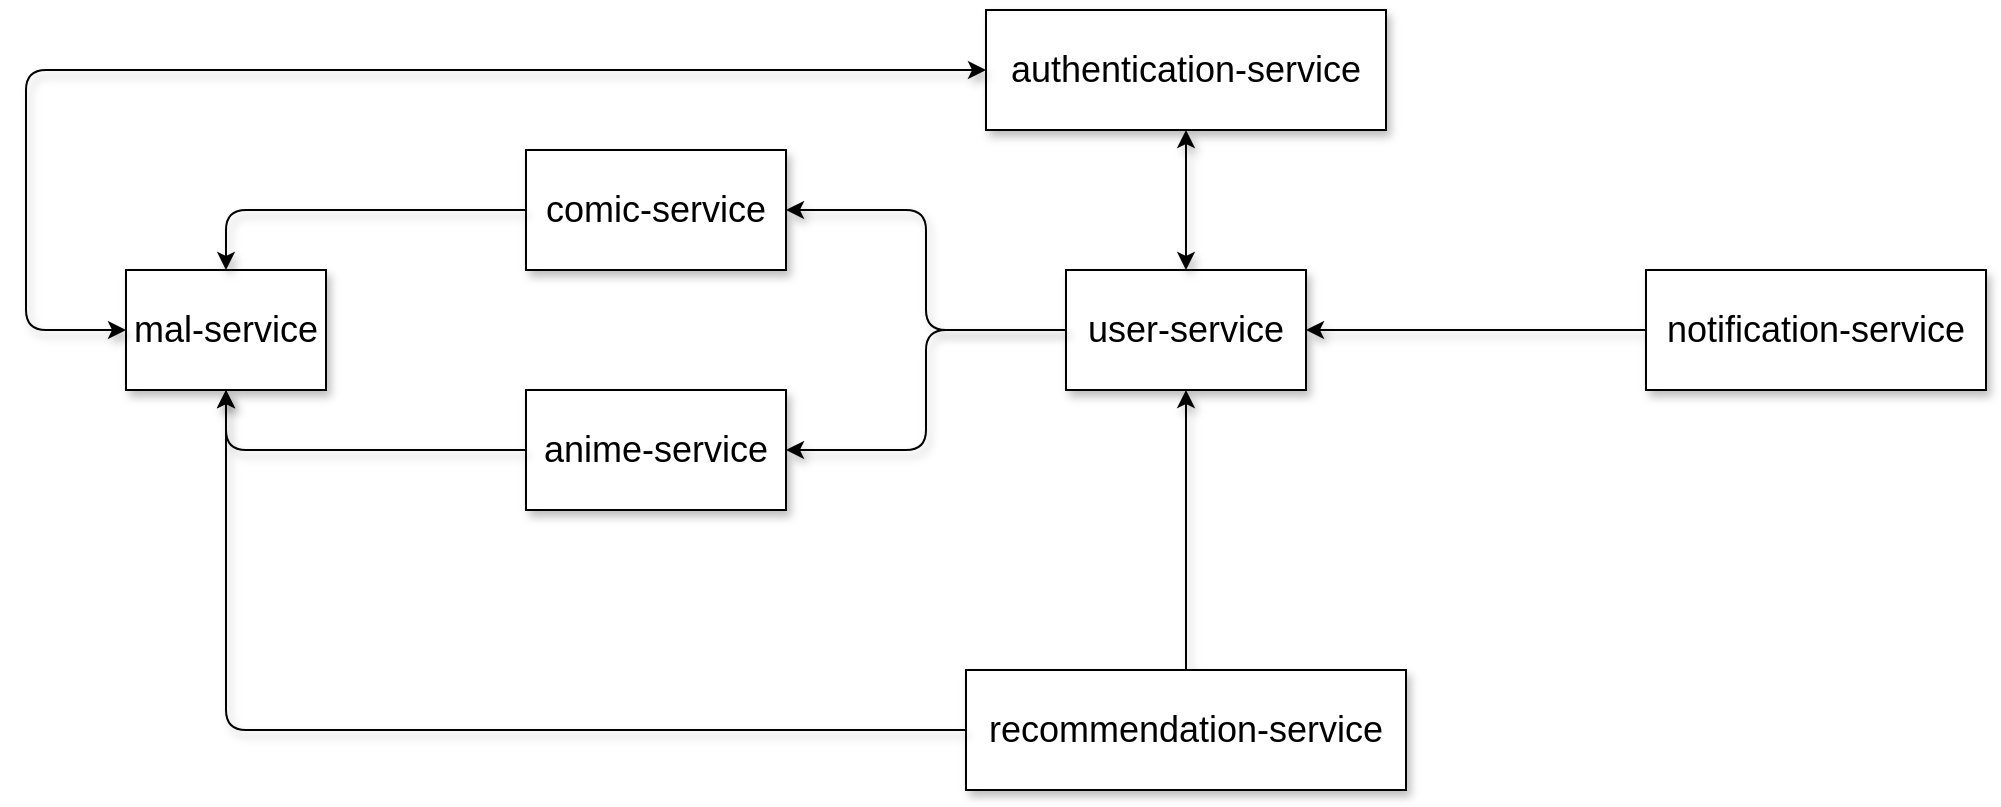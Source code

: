 <mxfile>
    <diagram id="CqI6CnuO86V-KjurRGcA" name="Arquitetura">
        <mxGraphModel dx="1391" dy="1137" grid="1" gridSize="10" guides="1" tooltips="1" connect="1" arrows="1" fold="1" page="1" pageScale="1" pageWidth="827" pageHeight="1169" math="0" shadow="0">
            <root>
                <mxCell id="0"/>
                <mxCell id="1" parent="0"/>
                <mxCell id="41" value="" style="group;shadow=1;" parent="1" vertex="1" connectable="0">
                    <mxGeometry x="230" y="100" width="980" height="390" as="geometry"/>
                </mxCell>
                <mxCell id="2" value="&lt;font style=&quot;font-size: 18px&quot;&gt;user-service&lt;/font&gt;" style="rounded=0;whiteSpace=wrap;html=1;shadow=1;" parent="41" vertex="1">
                    <mxGeometry x="520" y="130" width="120" height="60" as="geometry"/>
                </mxCell>
                <mxCell id="3" value="authentication-service" style="rounded=0;whiteSpace=wrap;html=1;fontSize=18;shadow=1;" parent="41" vertex="1">
                    <mxGeometry x="480" width="200" height="60" as="geometry"/>
                </mxCell>
                <mxCell id="4" value="comic-service" style="rounded=0;whiteSpace=wrap;html=1;fontSize=18;shadow=1;" parent="41" vertex="1">
                    <mxGeometry x="250" y="70" width="130" height="60" as="geometry"/>
                </mxCell>
                <mxCell id="40" style="edgeStyle=none;html=1;entryX=1;entryY=0.5;entryDx=0;entryDy=0;fontSize=18;shadow=1;" parent="41" source="2" target="4" edge="1">
                    <mxGeometry relative="1" as="geometry">
                        <Array as="points">
                            <mxPoint x="450" y="160"/>
                            <mxPoint x="450" y="100"/>
                        </Array>
                    </mxGeometry>
                </mxCell>
                <mxCell id="5" value="anime-service" style="rounded=0;whiteSpace=wrap;html=1;fontSize=18;shadow=1;" parent="41" vertex="1">
                    <mxGeometry x="250" y="190" width="130" height="60" as="geometry"/>
                </mxCell>
                <mxCell id="35" style="edgeStyle=none;html=1;entryX=1;entryY=0.5;entryDx=0;entryDy=0;fontSize=18;exitX=0;exitY=0.5;exitDx=0;exitDy=0;shadow=1;" parent="41" source="2" target="5" edge="1">
                    <mxGeometry relative="1" as="geometry">
                        <Array as="points">
                            <mxPoint x="450" y="160"/>
                            <mxPoint x="450" y="220"/>
                        </Array>
                    </mxGeometry>
                </mxCell>
                <mxCell id="36" style="edgeStyle=none;html=1;entryX=1;entryY=0.5;entryDx=0;entryDy=0;fontSize=18;shadow=1;" parent="41" source="6" target="2" edge="1">
                    <mxGeometry relative="1" as="geometry"/>
                </mxCell>
                <mxCell id="6" value="notification-service" style="rounded=0;whiteSpace=wrap;html=1;fontSize=18;shadow=1;" parent="41" vertex="1">
                    <mxGeometry x="810" y="130" width="170" height="60" as="geometry"/>
                </mxCell>
                <mxCell id="37" style="edgeStyle=none;html=1;entryX=0.5;entryY=1;entryDx=0;entryDy=0;fontSize=18;shadow=1;" parent="41" source="7" target="2" edge="1">
                    <mxGeometry relative="1" as="geometry"/>
                </mxCell>
                <mxCell id="7" value="recommendation-service" style="rounded=0;whiteSpace=wrap;html=1;fontSize=18;shadow=1;" parent="41" vertex="1">
                    <mxGeometry x="470" y="330" width="220" height="60" as="geometry"/>
                </mxCell>
                <mxCell id="8" value="mal-service" style="rounded=0;whiteSpace=wrap;html=1;fontSize=18;shadow=1;" parent="41" vertex="1">
                    <mxGeometry x="50" y="130" width="100" height="60" as="geometry"/>
                </mxCell>
                <mxCell id="30" style="edgeStyle=none;html=1;entryX=0.5;entryY=0;entryDx=0;entryDy=0;fontSize=18;shadow=1;" parent="41" source="4" target="8" edge="1">
                    <mxGeometry relative="1" as="geometry">
                        <Array as="points">
                            <mxPoint x="100" y="100"/>
                        </Array>
                    </mxGeometry>
                </mxCell>
                <mxCell id="31" style="edgeStyle=none;html=1;entryX=0.5;entryY=1;entryDx=0;entryDy=0;fontSize=18;shadow=1;" parent="41" source="5" target="8" edge="1">
                    <mxGeometry relative="1" as="geometry">
                        <Array as="points">
                            <mxPoint x="100" y="220"/>
                        </Array>
                    </mxGeometry>
                </mxCell>
                <mxCell id="32" value="" style="endArrow=classic;startArrow=classic;html=1;fontSize=18;entryX=0;entryY=0.5;entryDx=0;entryDy=0;exitX=0;exitY=0.5;exitDx=0;exitDy=0;shadow=1;" parent="41" source="8" target="3" edge="1">
                    <mxGeometry width="50" height="50" relative="1" as="geometry">
                        <mxPoint x="480" y="360" as="sourcePoint"/>
                        <mxPoint x="530" y="310" as="targetPoint"/>
                        <Array as="points">
                            <mxPoint y="160"/>
                            <mxPoint y="30"/>
                        </Array>
                    </mxGeometry>
                </mxCell>
                <mxCell id="38" style="edgeStyle=none;html=1;fontSize=18;entryX=0.5;entryY=1;entryDx=0;entryDy=0;shadow=1;" parent="41" source="7" target="8" edge="1">
                    <mxGeometry relative="1" as="geometry">
                        <mxPoint x="100" y="200" as="targetPoint"/>
                        <Array as="points">
                            <mxPoint x="100" y="360"/>
                        </Array>
                    </mxGeometry>
                </mxCell>
                <mxCell id="33" value="" style="endArrow=classic;startArrow=classic;html=1;fontSize=18;exitX=0.5;exitY=1;exitDx=0;exitDy=0;entryX=0.5;entryY=0;entryDx=0;entryDy=0;shadow=1;" parent="41" source="3" target="2" edge="1">
                    <mxGeometry width="50" height="50" relative="1" as="geometry">
                        <mxPoint x="480" y="360" as="sourcePoint"/>
                        <mxPoint x="530" y="310" as="targetPoint"/>
                    </mxGeometry>
                </mxCell>
            </root>
        </mxGraphModel>
    </diagram>
</mxfile>